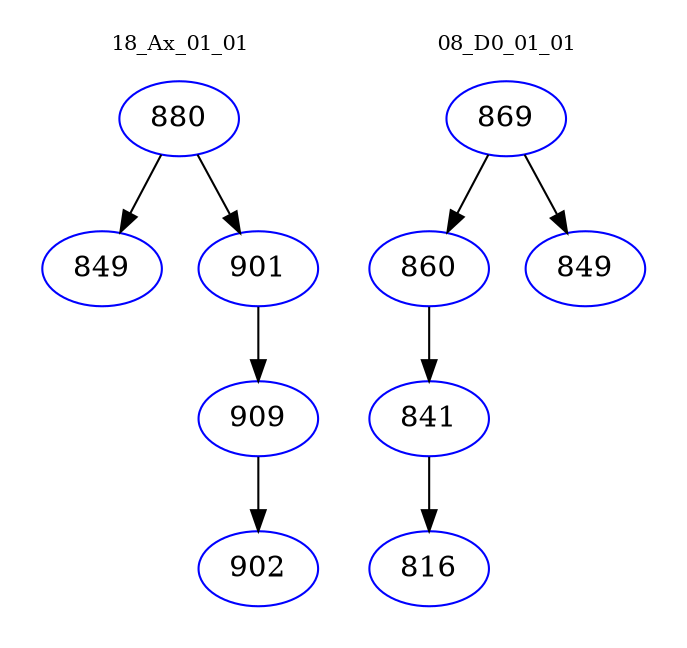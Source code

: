digraph{
subgraph cluster_0 {
color = white
label = "18_Ax_01_01";
fontsize=10;
T0_880 [label="880", color="blue"]
T0_880 -> T0_849 [color="black"]
T0_849 [label="849", color="blue"]
T0_880 -> T0_901 [color="black"]
T0_901 [label="901", color="blue"]
T0_901 -> T0_909 [color="black"]
T0_909 [label="909", color="blue"]
T0_909 -> T0_902 [color="black"]
T0_902 [label="902", color="blue"]
}
subgraph cluster_1 {
color = white
label = "08_D0_01_01";
fontsize=10;
T1_869 [label="869", color="blue"]
T1_869 -> T1_860 [color="black"]
T1_860 [label="860", color="blue"]
T1_860 -> T1_841 [color="black"]
T1_841 [label="841", color="blue"]
T1_841 -> T1_816 [color="black"]
T1_816 [label="816", color="blue"]
T1_869 -> T1_849 [color="black"]
T1_849 [label="849", color="blue"]
}
}
